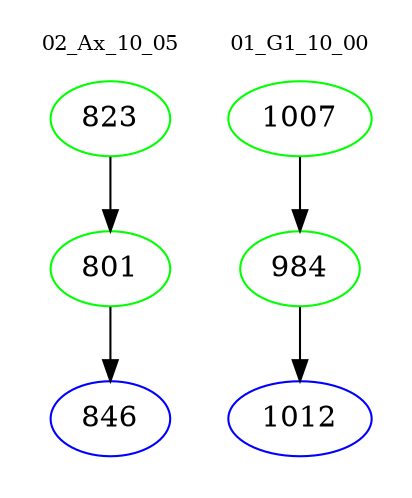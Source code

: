 digraph{
subgraph cluster_0 {
color = white
label = "02_Ax_10_05";
fontsize=10;
T0_823 [label="823", color="green"]
T0_823 -> T0_801 [color="black"]
T0_801 [label="801", color="green"]
T0_801 -> T0_846 [color="black"]
T0_846 [label="846", color="blue"]
}
subgraph cluster_1 {
color = white
label = "01_G1_10_00";
fontsize=10;
T1_1007 [label="1007", color="green"]
T1_1007 -> T1_984 [color="black"]
T1_984 [label="984", color="green"]
T1_984 -> T1_1012 [color="black"]
T1_1012 [label="1012", color="blue"]
}
}
